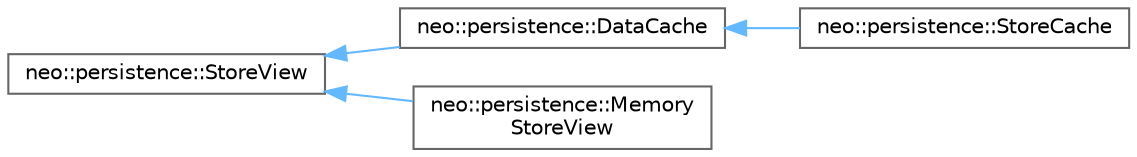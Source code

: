 digraph "Graphical Class Hierarchy"
{
 // LATEX_PDF_SIZE
  bgcolor="transparent";
  edge [fontname=Helvetica,fontsize=10,labelfontname=Helvetica,labelfontsize=10];
  node [fontname=Helvetica,fontsize=10,shape=box,height=0.2,width=0.4];
  rankdir="LR";
  Node0 [id="Node000000",label="neo::persistence::StoreView",height=0.2,width=0.4,color="grey40", fillcolor="white", style="filled",URL="$classneo_1_1persistence_1_1_store_view.html",tooltip="Represents a view of a storage."];
  Node0 -> Node1 [id="edge267_Node000000_Node000001",dir="back",color="steelblue1",style="solid",tooltip=" "];
  Node1 [id="Node000001",label="neo::persistence::DataCache",height=0.2,width=0.4,color="grey40", fillcolor="white", style="filled",URL="$classneo_1_1persistence_1_1_data_cache.html",tooltip="Base class for data caches."];
  Node1 -> Node2 [id="edge268_Node000001_Node000002",dir="back",color="steelblue1",style="solid",tooltip=" "];
  Node2 [id="Node000002",label="neo::persistence::StoreCache",height=0.2,width=0.4,color="grey40", fillcolor="white", style="filled",URL="$classneo_1_1persistence_1_1_store_cache.html",tooltip="A cache for a store."];
  Node0 -> Node3 [id="edge269_Node000000_Node000003",dir="back",color="steelblue1",style="solid",tooltip=" "];
  Node3 [id="Node000003",label="neo::persistence::Memory\lStoreView",height=0.2,width=0.4,color="grey40", fillcolor="white", style="filled",URL="$classneo_1_1persistence_1_1_memory_store_view.html",tooltip="In-memory implementation of store view for high-performance storage operations."];
}
